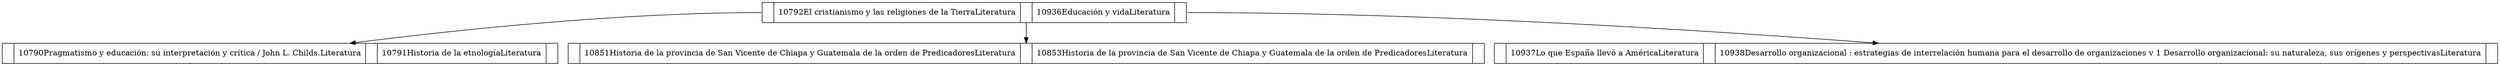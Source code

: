 digraph g { 
 node [shape=record];
Nodo526368492[label="<P0>|10792
El cristianismo y las religiones de la Tierra
Literatura|<P1>|10936
Educación y vida
Literatura|<P2>"];
Nodo526368492:P0 -> Nodo1387774950;
Nodo1387774950[label="<P0>|10790
Pragmatismo y educación: su interpretación y crítica / John L. Childs.
Literatura|<P1>|10791
Historia de la etnología
Literatura|<P2>"];
Nodo526368492:P1 -> Nodo922638922;
Nodo922638922[label="<P0>|10851
Historia de la provincia de San Vicente de Chiapa y Guatemala de la orden de Predicadores
Literatura|<P1>|10853
Historia de la provincia de San Vicente de Chiapa y Guatemala de la orden de Predicadores
Literatura|<P2>"];
Nodo526368492:P2 -> Nodo328942046;
Nodo328942046[label="<P0>|10937
Lo que España llevó a América
Literatura|<P1>|10938
Desarrollo organizacional : estrategias de interrelación humana para el desarrollo de organizaciones v 1 Desarrollo organizacional: su naturaleza, sus orígenes y perspectivas
Literatura|<P2>"];
}